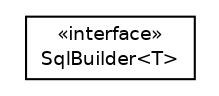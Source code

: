 #!/usr/local/bin/dot
#
# Class diagram 
# Generated by UMLGraph version R5_6 (http://www.umlgraph.org/)
#

digraph G {
	edge [fontname="Helvetica",fontsize=10,labelfontname="Helvetica",labelfontsize=10];
	node [fontname="Helvetica",fontsize=10,shape=plaintext];
	nodesep=0.25;
	ranksep=0.5;
	// net.ljcomputing.sql.builder.SqlBuilder<T>
	c283 [label=<<table title="net.ljcomputing.sql.builder.SqlBuilder" border="0" cellborder="1" cellspacing="0" cellpadding="2" port="p" href="./SqlBuilder.html">
		<tr><td><table border="0" cellspacing="0" cellpadding="1">
<tr><td align="center" balign="center"> &#171;interface&#187; </td></tr>
<tr><td align="center" balign="center"> SqlBuilder&lt;T&gt; </td></tr>
		</table></td></tr>
		</table>>, URL="./SqlBuilder.html", fontname="Helvetica", fontcolor="black", fontsize=9.0];
}

